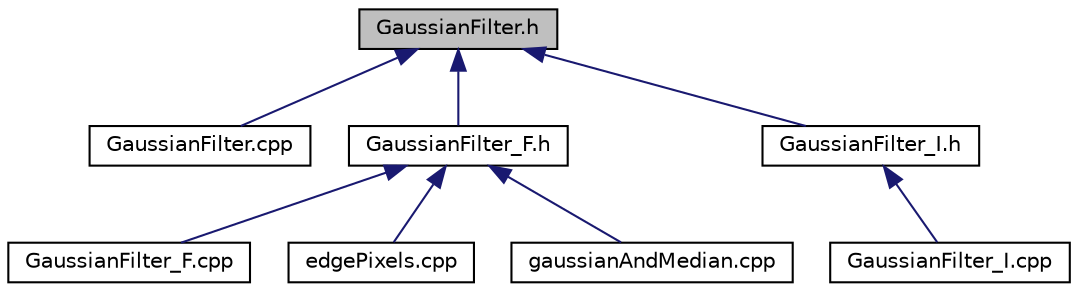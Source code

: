 digraph "GaussianFilter.h"
{
  edge [fontname="Helvetica",fontsize="10",labelfontname="Helvetica",labelfontsize="10"];
  node [fontname="Helvetica",fontsize="10",shape=record];
  Node1 [label="GaussianFilter.h",height=0.2,width=0.4,color="black", fillcolor="grey75", style="filled", fontcolor="black"];
  Node1 -> Node2 [dir="back",color="midnightblue",fontsize="10",style="solid",fontname="Helvetica"];
  Node2 [label="GaussianFilter.cpp",height=0.2,width=0.4,color="black", fillcolor="white", style="filled",URL="$GaussianFilter_8cpp.html"];
  Node1 -> Node3 [dir="back",color="midnightblue",fontsize="10",style="solid",fontname="Helvetica"];
  Node3 [label="GaussianFilter_F.h",height=0.2,width=0.4,color="black", fillcolor="white", style="filled",URL="$GaussianFilter__F_8h.html"];
  Node3 -> Node4 [dir="back",color="midnightblue",fontsize="10",style="solid",fontname="Helvetica"];
  Node4 [label="GaussianFilter_F.cpp",height=0.2,width=0.4,color="black", fillcolor="white", style="filled",URL="$GaussianFilter__F_8cpp.html"];
  Node3 -> Node5 [dir="back",color="midnightblue",fontsize="10",style="solid",fontname="Helvetica"];
  Node5 [label="edgePixels.cpp",height=0.2,width=0.4,color="black", fillcolor="white", style="filled",URL="$edgePixels_8cpp.html"];
  Node3 -> Node6 [dir="back",color="midnightblue",fontsize="10",style="solid",fontname="Helvetica"];
  Node6 [label="gaussianAndMedian.cpp",height=0.2,width=0.4,color="black", fillcolor="white", style="filled",URL="$gaussianAndMedian_8cpp.html"];
  Node1 -> Node7 [dir="back",color="midnightblue",fontsize="10",style="solid",fontname="Helvetica"];
  Node7 [label="GaussianFilter_I.h",height=0.2,width=0.4,color="black", fillcolor="white", style="filled",URL="$GaussianFilter__I_8h.html"];
  Node7 -> Node8 [dir="back",color="midnightblue",fontsize="10",style="solid",fontname="Helvetica"];
  Node8 [label="GaussianFilter_I.cpp",height=0.2,width=0.4,color="black", fillcolor="white", style="filled",URL="$GaussianFilter__I_8cpp.html"];
}
